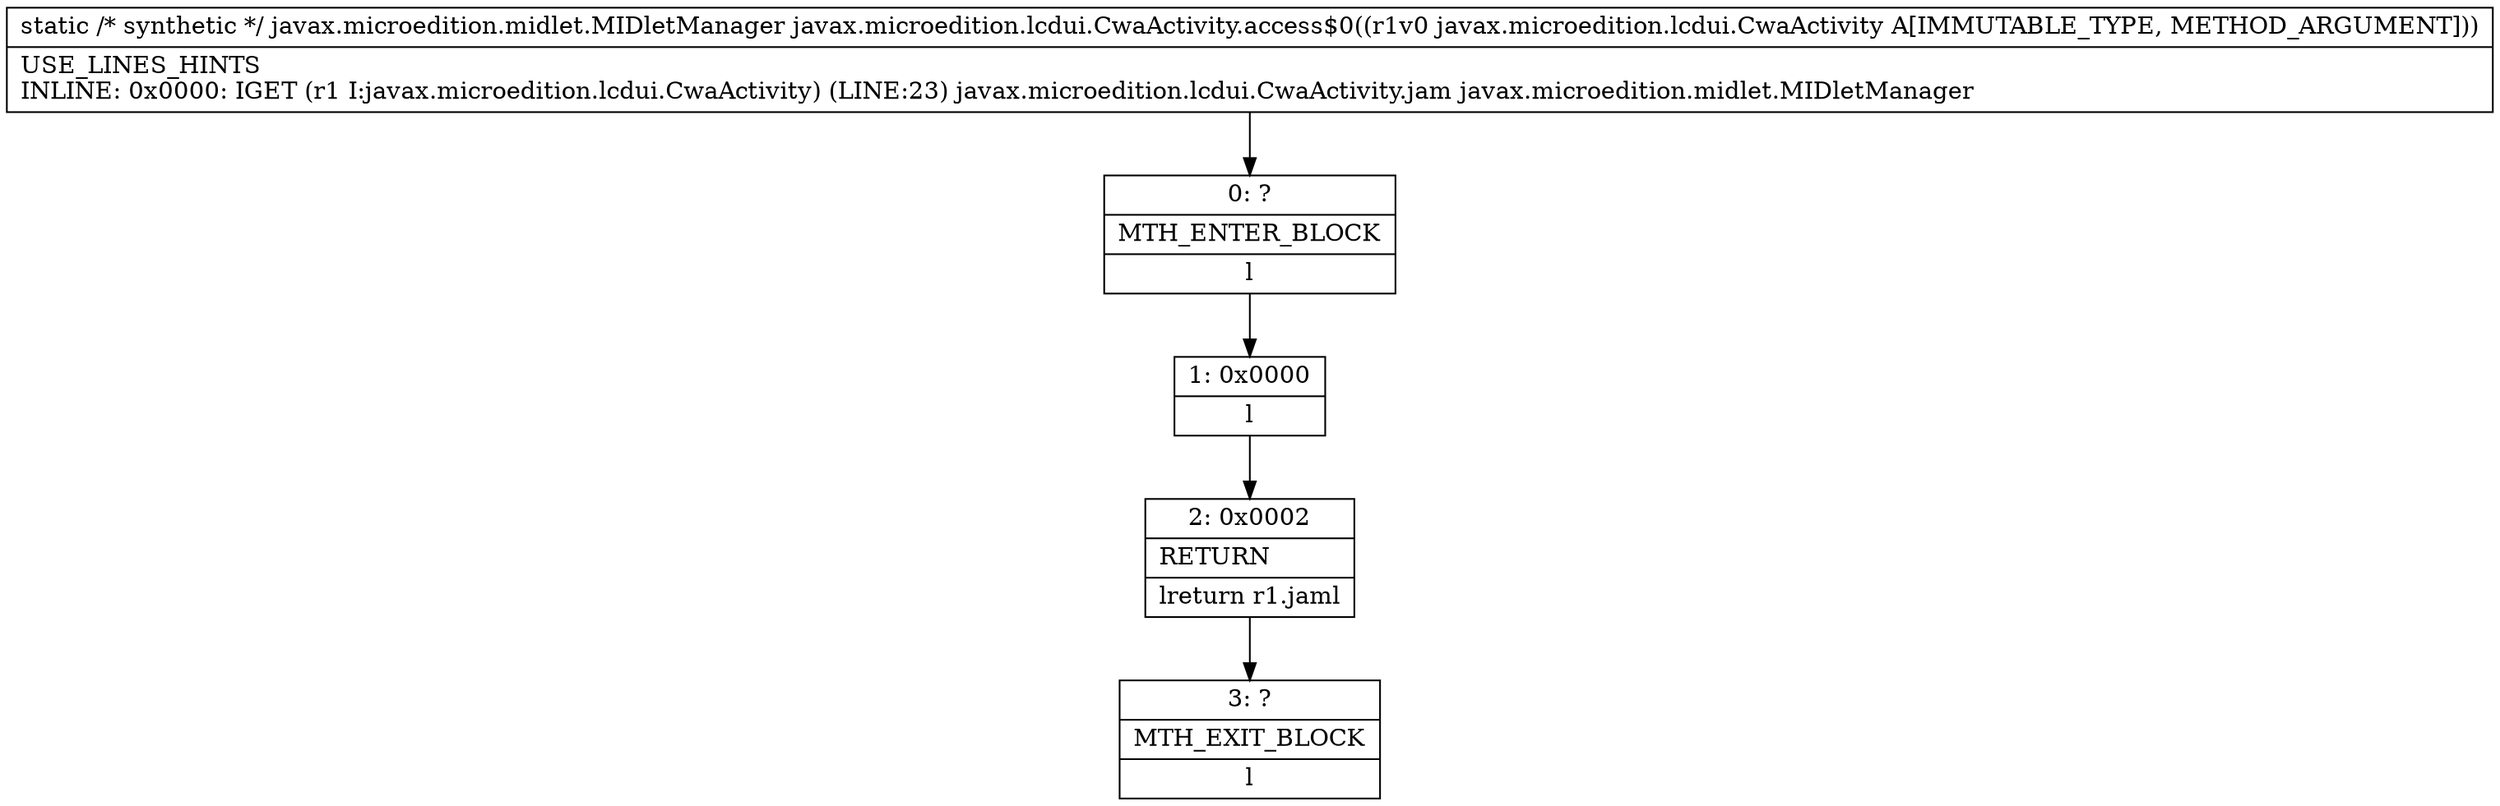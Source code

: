 digraph "CFG forjavax.microedition.lcdui.CwaActivity.access$0(Ljavax\/microedition\/lcdui\/CwaActivity;)Ljavax\/microedition\/midlet\/MIDletManager;" {
Node_0 [shape=record,label="{0\:\ ?|MTH_ENTER_BLOCK\l|l}"];
Node_1 [shape=record,label="{1\:\ 0x0000|l}"];
Node_2 [shape=record,label="{2\:\ 0x0002|RETURN\l|lreturn r1.jaml}"];
Node_3 [shape=record,label="{3\:\ ?|MTH_EXIT_BLOCK\l|l}"];
MethodNode[shape=record,label="{static \/* synthetic *\/ javax.microedition.midlet.MIDletManager javax.microedition.lcdui.CwaActivity.access$0((r1v0 javax.microedition.lcdui.CwaActivity A[IMMUTABLE_TYPE, METHOD_ARGUMENT]))  | USE_LINES_HINTS\lINLINE: 0x0000: IGET (r1 I:javax.microedition.lcdui.CwaActivity) (LINE:23) javax.microedition.lcdui.CwaActivity.jam javax.microedition.midlet.MIDletManager\l}"];
MethodNode -> Node_0;
Node_0 -> Node_1;
Node_1 -> Node_2;
Node_2 -> Node_3;
}

